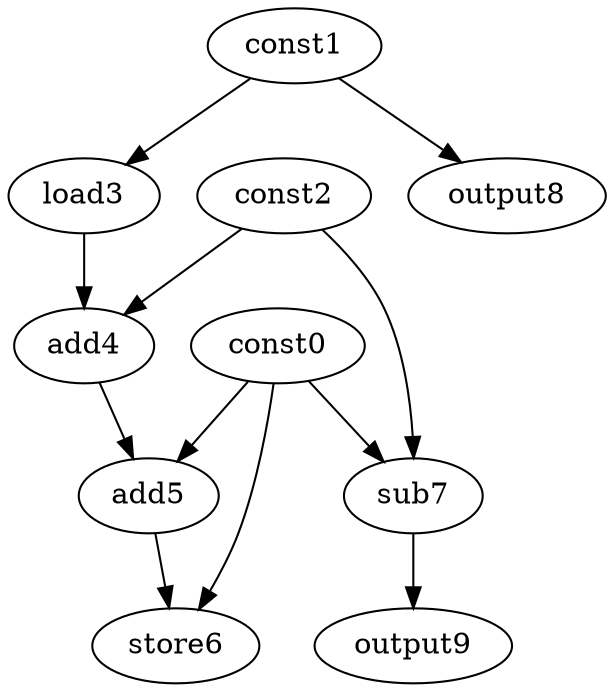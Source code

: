 digraph G { 
const0[opcode=const]; 
const1[opcode=const]; 
const2[opcode=const]; 
load3[opcode=load]; 
add4[opcode=add]; 
add5[opcode=add]; 
store6[opcode=store]; 
sub7[opcode=sub]; 
output8[opcode=output]; 
output9[opcode=output]; 
const1->load3[operand=0];
const0->sub7[operand=0];
const2->sub7[operand=1];
const1->output8[operand=0];
const2->add4[operand=0];
load3->add4[operand=1];
sub7->output9[operand=0];
const0->add5[operand=0];
add4->add5[operand=1];
const0->store6[operand=0];
add5->store6[operand=1];
}
